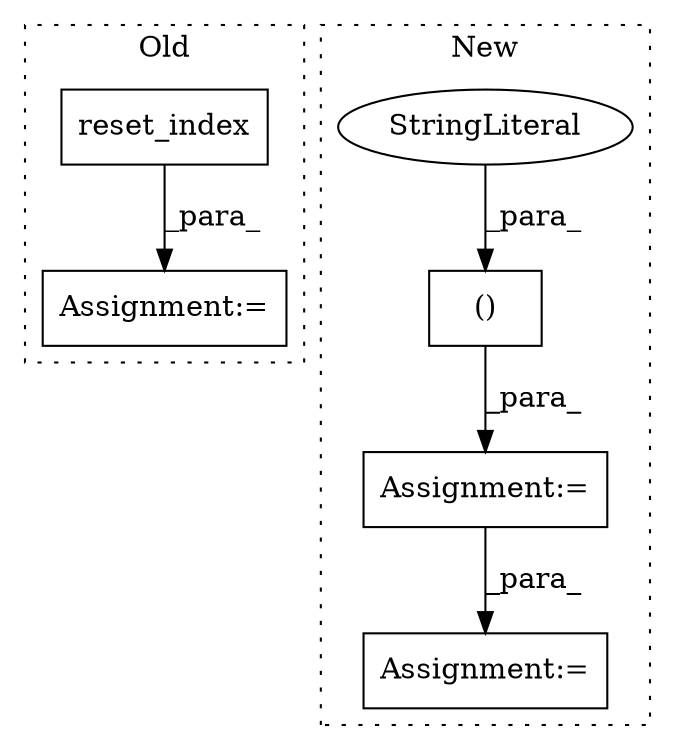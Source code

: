 digraph G {
subgraph cluster0 {
1 [label="reset_index" a="32" s="6935" l="13" shape="box"];
5 [label="Assignment:=" a="7" s="7382,7470" l="53,2" shape="box"];
label = "Old";
style="dotted";
}
subgraph cluster1 {
2 [label="()" a="106" s="7216" l="52" shape="box"];
3 [label="Assignment:=" a="7" s="7521" l="1" shape="box"];
4 [label="StringLiteral" a="45" s="7252" l="16" shape="ellipse"];
6 [label="Assignment:=" a="7" s="7448" l="1" shape="box"];
label = "New";
style="dotted";
}
1 -> 5 [label="_para_"];
2 -> 6 [label="_para_"];
4 -> 2 [label="_para_"];
6 -> 3 [label="_para_"];
}
